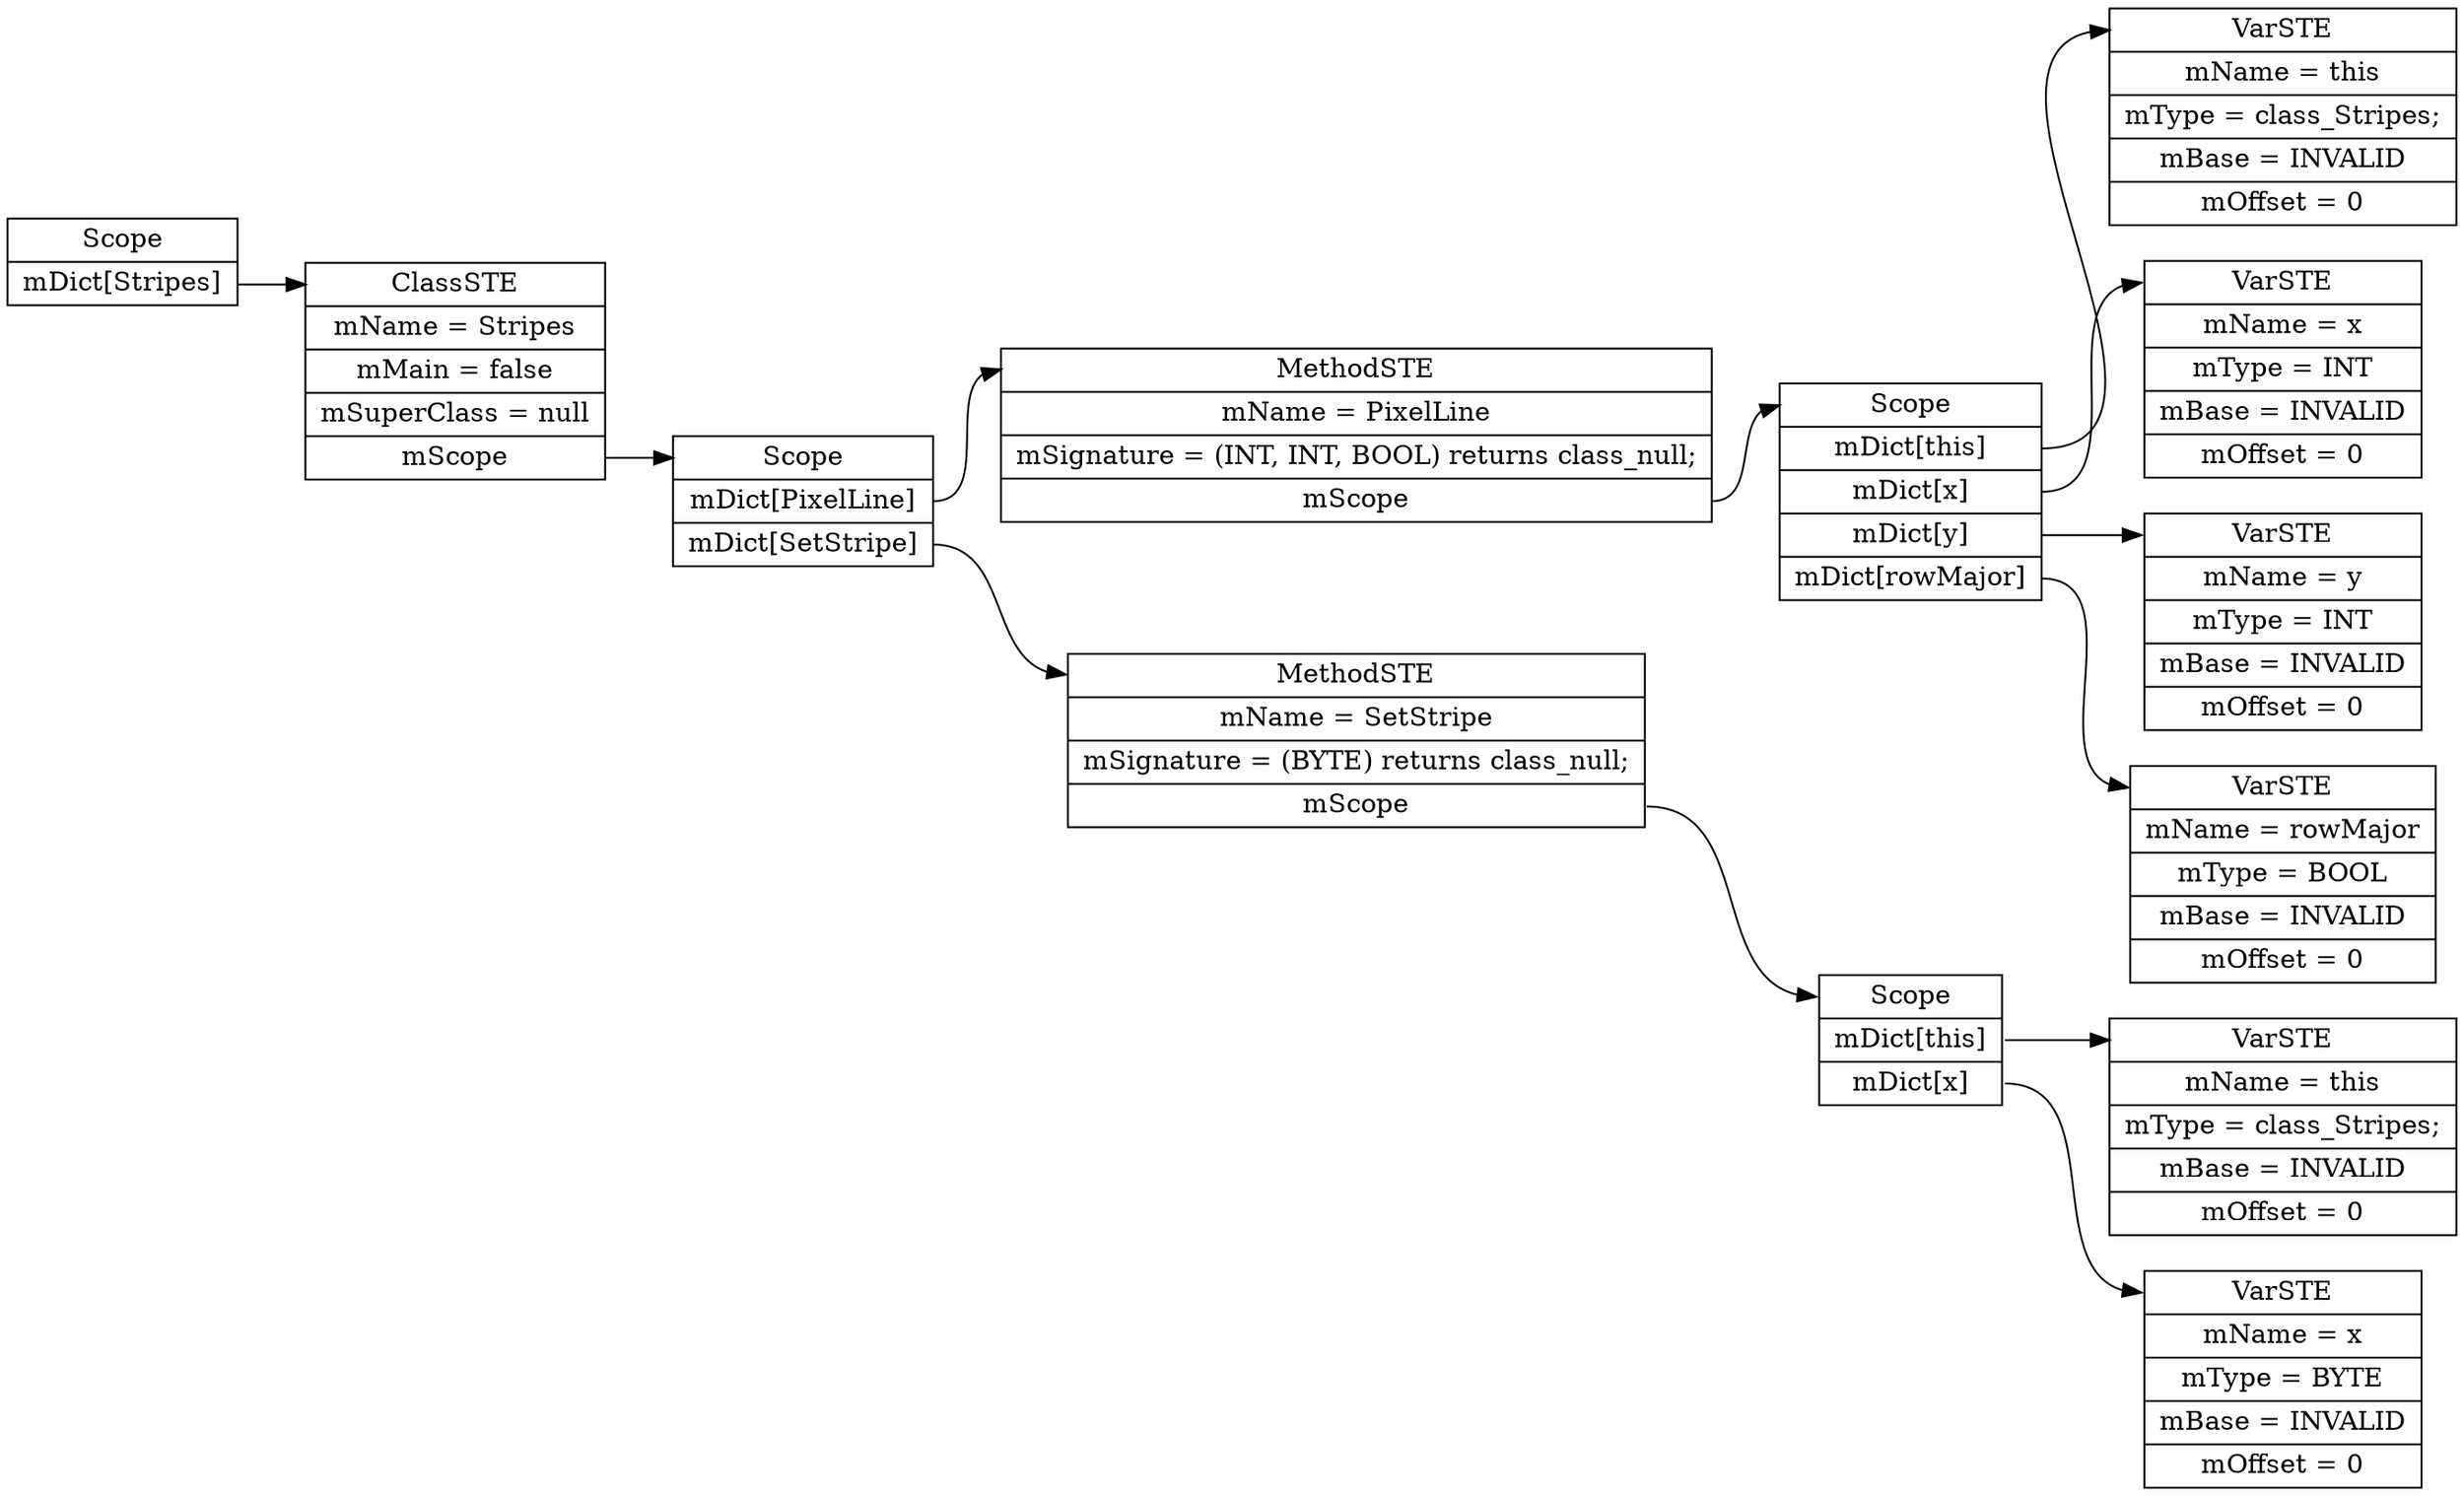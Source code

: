 digraph SymTable {
	graph [rankdir="LR"];
	node [shape=record];
	0 [label=" <f0> Scope | <f1> mDict\[Stripes\] "];
	0:<f1> -> 1:<f0>;
	1 [label=" <f0> ClassSTE | <f1> mName = Stripes| <f2> mMain = false| <f3> mSuperClass = null| <f4> mScope "];
	1:<f4> -> 2:<f0>;
	2 [label=" <f0> Scope | <f1> mDict\[PixelLine\] | <f2> mDict\[SetStripe\] "];
	2:<f1> -> 3:<f0>;
	3 [label=" <f0> MethodSTE | <f1> mName = PixelLine| <f2> mSignature = (INT, INT, BOOL) returns class_null;| <f3> mScope "];
	3:<f3> -> 4:<f0>;
	4 [label=" <f0> Scope | <f1> mDict\[this\] | <f2> mDict\[x\] | <f3> mDict\[y\] | <f4> mDict\[rowMajor\] "];
	4:<f1> -> 5:<f0>;
	5 [label=" <f0> VarSTE | <f1> mName = this| <f2> mType = class_Stripes;| <f3> mBase = INVALID| <f4> mOffset = 0"];
	4:<f2> -> 6:<f0>;
	6 [label=" <f0> VarSTE | <f1> mName = x| <f2> mType = INT| <f3> mBase = INVALID| <f4> mOffset = 0"];
	4:<f3> -> 7:<f0>;
	7 [label=" <f0> VarSTE | <f1> mName = y| <f2> mType = INT| <f3> mBase = INVALID| <f4> mOffset = 0"];
	4:<f4> -> 8:<f0>;
	8 [label=" <f0> VarSTE | <f1> mName = rowMajor| <f2> mType = BOOL| <f3> mBase = INVALID| <f4> mOffset = 0"];
	2:<f2> -> 9:<f0>;
	9 [label=" <f0> MethodSTE | <f1> mName = SetStripe| <f2> mSignature = (BYTE) returns class_null;| <f3> mScope "];
	9:<f3> -> 10:<f0>;
	10 [label=" <f0> Scope | <f1> mDict\[this\] | <f2> mDict\[x\] "];
	10:<f1> -> 11:<f0>;
	11 [label=" <f0> VarSTE | <f1> mName = this| <f2> mType = class_Stripes;| <f3> mBase = INVALID| <f4> mOffset = 0"];
	10:<f2> -> 12:<f0>;
	12 [label=" <f0> VarSTE | <f1> mName = x| <f2> mType = BYTE| <f3> mBase = INVALID| <f4> mOffset = 0"];
}
